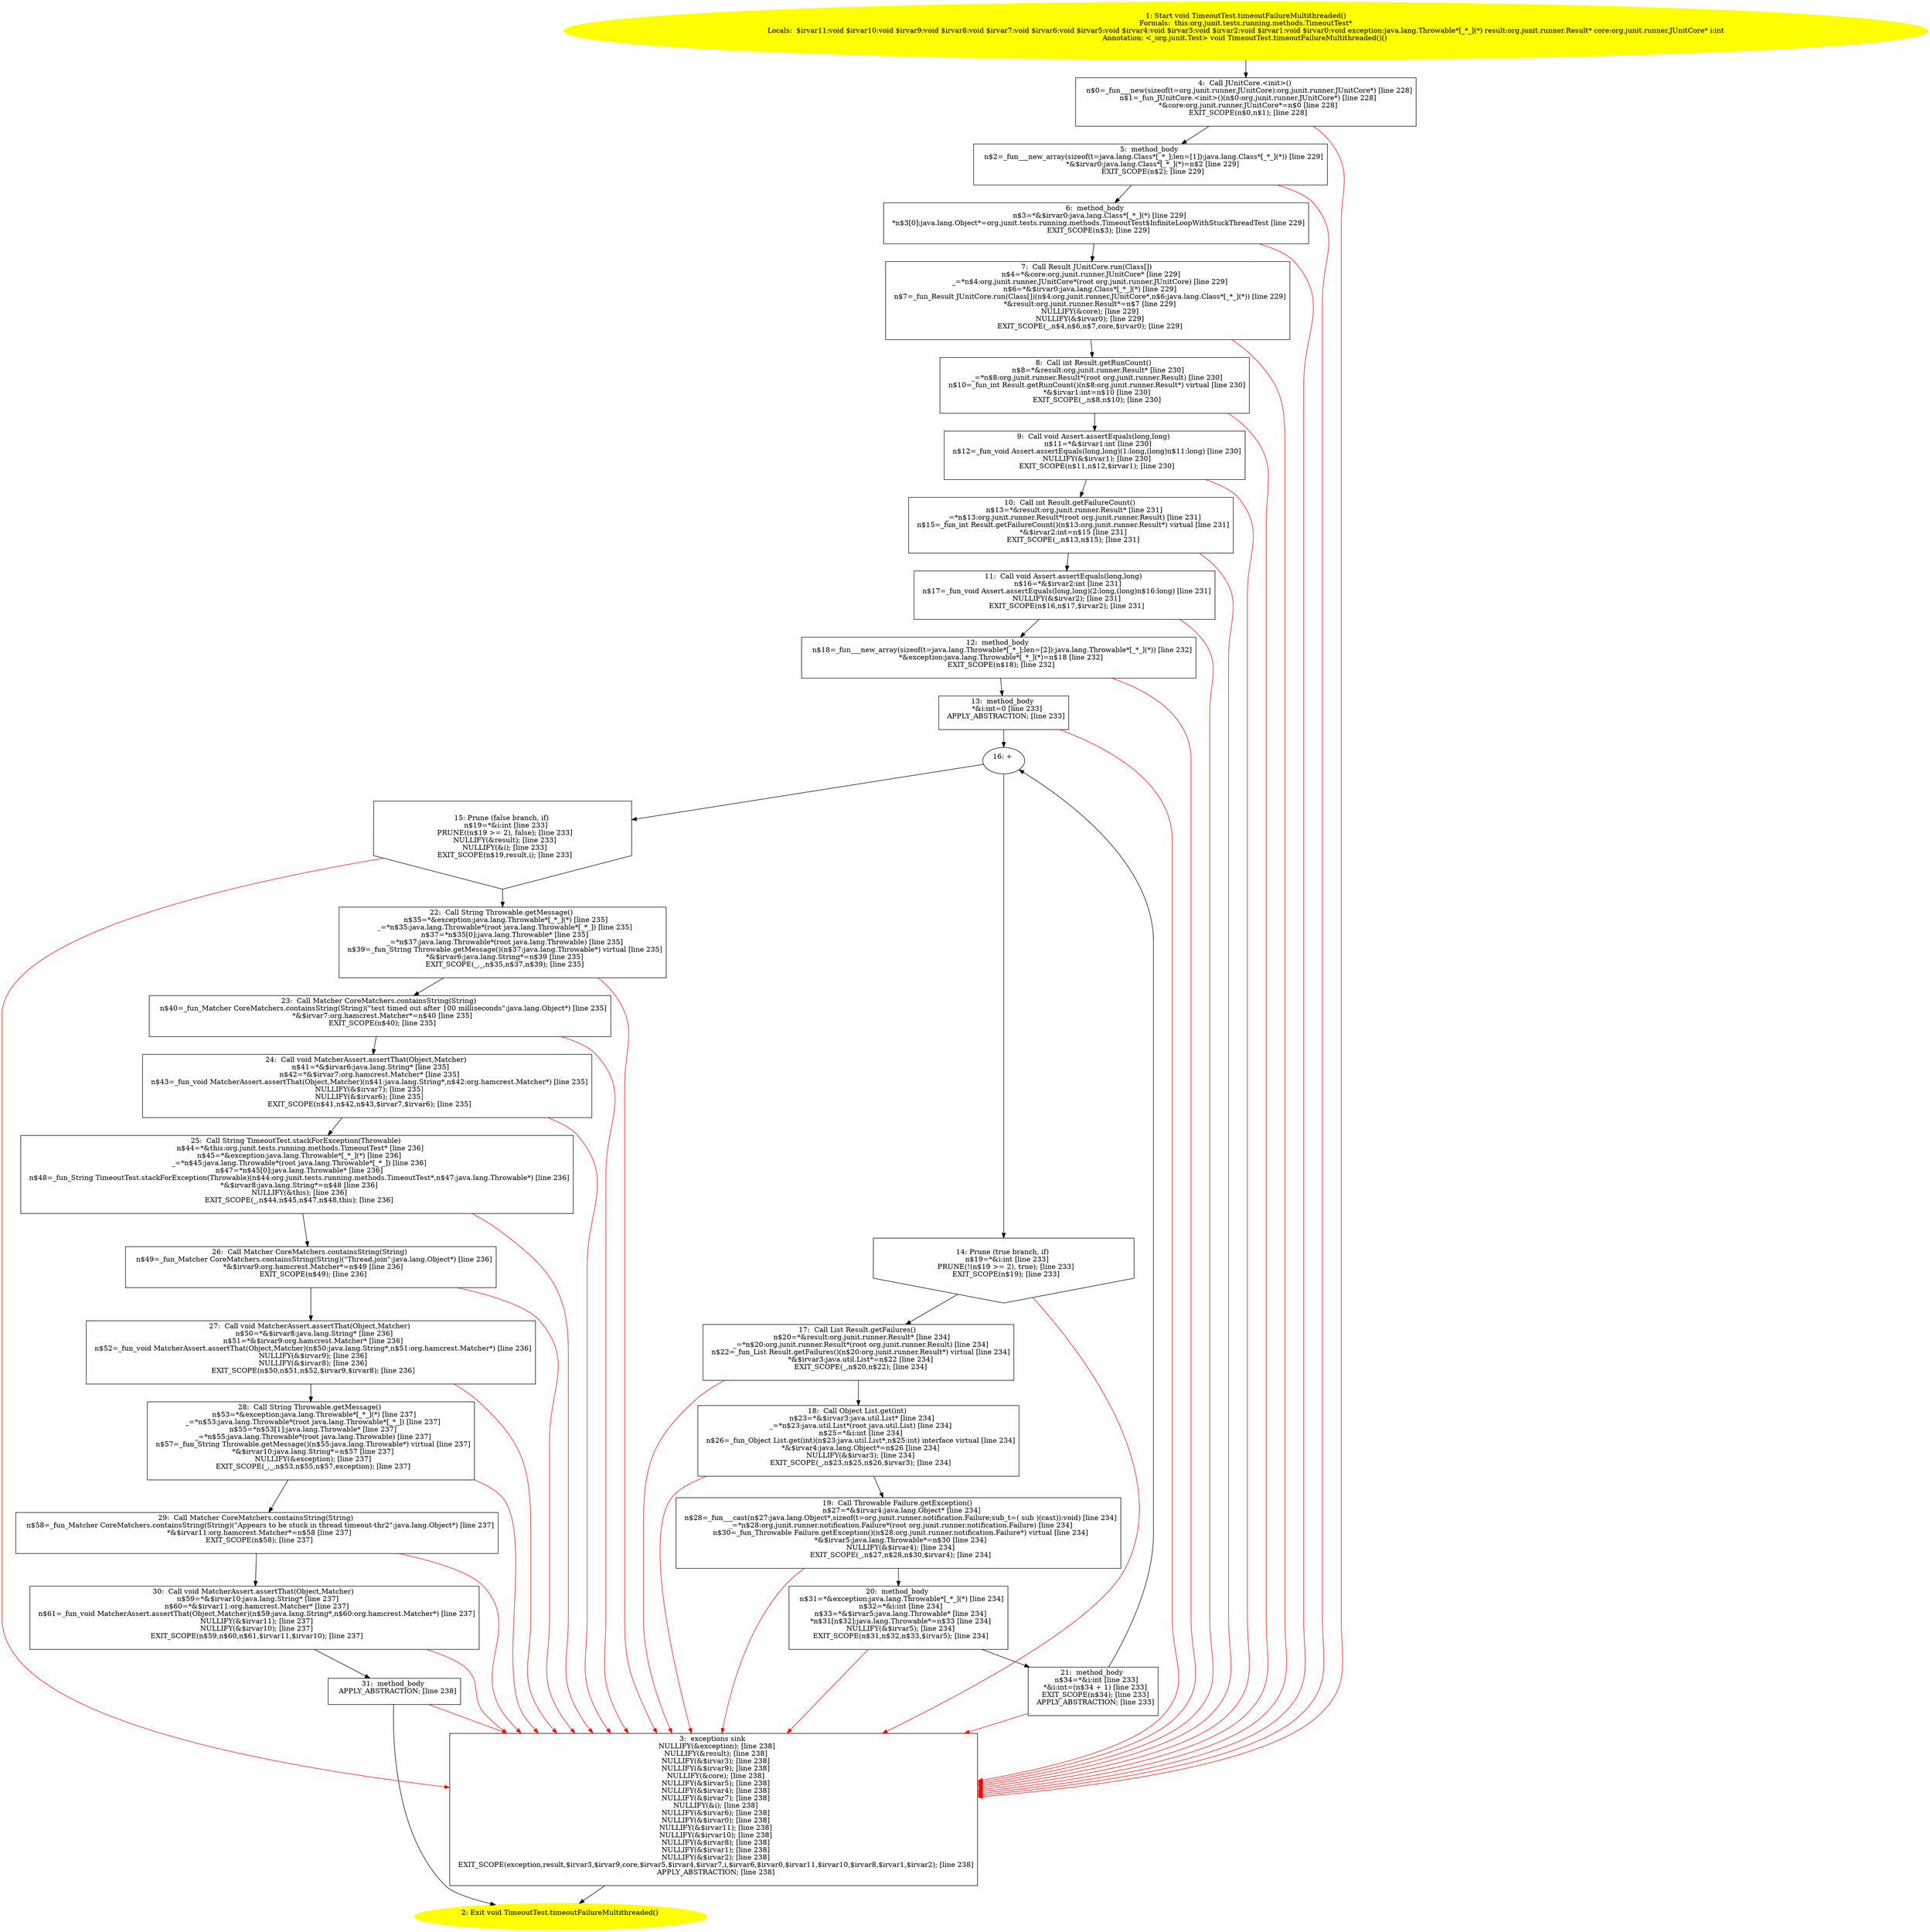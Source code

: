 /* @generated */
digraph cfg {
"org.junit.tests.running.methods.TimeoutTest.timeoutFailureMultithreaded():void.1e477d743178ba69cae33c24a823c7c9_1" [label="1: Start void TimeoutTest.timeoutFailureMultithreaded()\nFormals:  this:org.junit.tests.running.methods.TimeoutTest*\nLocals:  $irvar11:void $irvar10:void $irvar9:void $irvar8:void $irvar7:void $irvar6:void $irvar5:void $irvar4:void $irvar3:void $irvar2:void $irvar1:void $irvar0:void exception:java.lang.Throwable*[_*_](*) result:org.junit.runner.Result* core:org.junit.runner.JUnitCore* i:int\nAnnotation: <_org.junit.Test> void TimeoutTest.timeoutFailureMultithreaded()() \n  " color=yellow style=filled]
	

	 "org.junit.tests.running.methods.TimeoutTest.timeoutFailureMultithreaded():void.1e477d743178ba69cae33c24a823c7c9_1" -> "org.junit.tests.running.methods.TimeoutTest.timeoutFailureMultithreaded():void.1e477d743178ba69cae33c24a823c7c9_4" ;
"org.junit.tests.running.methods.TimeoutTest.timeoutFailureMultithreaded():void.1e477d743178ba69cae33c24a823c7c9_2" [label="2: Exit void TimeoutTest.timeoutFailureMultithreaded() \n  " color=yellow style=filled]
	

"org.junit.tests.running.methods.TimeoutTest.timeoutFailureMultithreaded():void.1e477d743178ba69cae33c24a823c7c9_3" [label="3:  exceptions sink \n   NULLIFY(&exception); [line 238]\n  NULLIFY(&result); [line 238]\n  NULLIFY(&$irvar3); [line 238]\n  NULLIFY(&$irvar9); [line 238]\n  NULLIFY(&core); [line 238]\n  NULLIFY(&$irvar5); [line 238]\n  NULLIFY(&$irvar4); [line 238]\n  NULLIFY(&$irvar7); [line 238]\n  NULLIFY(&i); [line 238]\n  NULLIFY(&$irvar6); [line 238]\n  NULLIFY(&$irvar0); [line 238]\n  NULLIFY(&$irvar11); [line 238]\n  NULLIFY(&$irvar10); [line 238]\n  NULLIFY(&$irvar8); [line 238]\n  NULLIFY(&$irvar1); [line 238]\n  NULLIFY(&$irvar2); [line 238]\n  EXIT_SCOPE(exception,result,$irvar3,$irvar9,core,$irvar5,$irvar4,$irvar7,i,$irvar6,$irvar0,$irvar11,$irvar10,$irvar8,$irvar1,$irvar2); [line 238]\n  APPLY_ABSTRACTION; [line 238]\n " shape="box"]
	

	 "org.junit.tests.running.methods.TimeoutTest.timeoutFailureMultithreaded():void.1e477d743178ba69cae33c24a823c7c9_3" -> "org.junit.tests.running.methods.TimeoutTest.timeoutFailureMultithreaded():void.1e477d743178ba69cae33c24a823c7c9_2" ;
"org.junit.tests.running.methods.TimeoutTest.timeoutFailureMultithreaded():void.1e477d743178ba69cae33c24a823c7c9_4" [label="4:  Call JUnitCore.<init>() \n   n$0=_fun___new(sizeof(t=org.junit.runner.JUnitCore):org.junit.runner.JUnitCore*) [line 228]\n  n$1=_fun_JUnitCore.<init>()(n$0:org.junit.runner.JUnitCore*) [line 228]\n  *&core:org.junit.runner.JUnitCore*=n$0 [line 228]\n  EXIT_SCOPE(n$0,n$1); [line 228]\n " shape="box"]
	

	 "org.junit.tests.running.methods.TimeoutTest.timeoutFailureMultithreaded():void.1e477d743178ba69cae33c24a823c7c9_4" -> "org.junit.tests.running.methods.TimeoutTest.timeoutFailureMultithreaded():void.1e477d743178ba69cae33c24a823c7c9_5" ;
	 "org.junit.tests.running.methods.TimeoutTest.timeoutFailureMultithreaded():void.1e477d743178ba69cae33c24a823c7c9_4" -> "org.junit.tests.running.methods.TimeoutTest.timeoutFailureMultithreaded():void.1e477d743178ba69cae33c24a823c7c9_3" [color="red" ];
"org.junit.tests.running.methods.TimeoutTest.timeoutFailureMultithreaded():void.1e477d743178ba69cae33c24a823c7c9_5" [label="5:  method_body \n   n$2=_fun___new_array(sizeof(t=java.lang.Class*[_*_];len=[1]):java.lang.Class*[_*_](*)) [line 229]\n  *&$irvar0:java.lang.Class*[_*_](*)=n$2 [line 229]\n  EXIT_SCOPE(n$2); [line 229]\n " shape="box"]
	

	 "org.junit.tests.running.methods.TimeoutTest.timeoutFailureMultithreaded():void.1e477d743178ba69cae33c24a823c7c9_5" -> "org.junit.tests.running.methods.TimeoutTest.timeoutFailureMultithreaded():void.1e477d743178ba69cae33c24a823c7c9_6" ;
	 "org.junit.tests.running.methods.TimeoutTest.timeoutFailureMultithreaded():void.1e477d743178ba69cae33c24a823c7c9_5" -> "org.junit.tests.running.methods.TimeoutTest.timeoutFailureMultithreaded():void.1e477d743178ba69cae33c24a823c7c9_3" [color="red" ];
"org.junit.tests.running.methods.TimeoutTest.timeoutFailureMultithreaded():void.1e477d743178ba69cae33c24a823c7c9_6" [label="6:  method_body \n   n$3=*&$irvar0:java.lang.Class*[_*_](*) [line 229]\n  *n$3[0]:java.lang.Object*=org.junit.tests.running.methods.TimeoutTest$InfiniteLoopWithStuckThreadTest [line 229]\n  EXIT_SCOPE(n$3); [line 229]\n " shape="box"]
	

	 "org.junit.tests.running.methods.TimeoutTest.timeoutFailureMultithreaded():void.1e477d743178ba69cae33c24a823c7c9_6" -> "org.junit.tests.running.methods.TimeoutTest.timeoutFailureMultithreaded():void.1e477d743178ba69cae33c24a823c7c9_7" ;
	 "org.junit.tests.running.methods.TimeoutTest.timeoutFailureMultithreaded():void.1e477d743178ba69cae33c24a823c7c9_6" -> "org.junit.tests.running.methods.TimeoutTest.timeoutFailureMultithreaded():void.1e477d743178ba69cae33c24a823c7c9_3" [color="red" ];
"org.junit.tests.running.methods.TimeoutTest.timeoutFailureMultithreaded():void.1e477d743178ba69cae33c24a823c7c9_7" [label="7:  Call Result JUnitCore.run(Class[]) \n   n$4=*&core:org.junit.runner.JUnitCore* [line 229]\n  _=*n$4:org.junit.runner.JUnitCore*(root org.junit.runner.JUnitCore) [line 229]\n  n$6=*&$irvar0:java.lang.Class*[_*_](*) [line 229]\n  n$7=_fun_Result JUnitCore.run(Class[])(n$4:org.junit.runner.JUnitCore*,n$6:java.lang.Class*[_*_](*)) [line 229]\n  *&result:org.junit.runner.Result*=n$7 [line 229]\n  NULLIFY(&core); [line 229]\n  NULLIFY(&$irvar0); [line 229]\n  EXIT_SCOPE(_,n$4,n$6,n$7,core,$irvar0); [line 229]\n " shape="box"]
	

	 "org.junit.tests.running.methods.TimeoutTest.timeoutFailureMultithreaded():void.1e477d743178ba69cae33c24a823c7c9_7" -> "org.junit.tests.running.methods.TimeoutTest.timeoutFailureMultithreaded():void.1e477d743178ba69cae33c24a823c7c9_8" ;
	 "org.junit.tests.running.methods.TimeoutTest.timeoutFailureMultithreaded():void.1e477d743178ba69cae33c24a823c7c9_7" -> "org.junit.tests.running.methods.TimeoutTest.timeoutFailureMultithreaded():void.1e477d743178ba69cae33c24a823c7c9_3" [color="red" ];
"org.junit.tests.running.methods.TimeoutTest.timeoutFailureMultithreaded():void.1e477d743178ba69cae33c24a823c7c9_8" [label="8:  Call int Result.getRunCount() \n   n$8=*&result:org.junit.runner.Result* [line 230]\n  _=*n$8:org.junit.runner.Result*(root org.junit.runner.Result) [line 230]\n  n$10=_fun_int Result.getRunCount()(n$8:org.junit.runner.Result*) virtual [line 230]\n  *&$irvar1:int=n$10 [line 230]\n  EXIT_SCOPE(_,n$8,n$10); [line 230]\n " shape="box"]
	

	 "org.junit.tests.running.methods.TimeoutTest.timeoutFailureMultithreaded():void.1e477d743178ba69cae33c24a823c7c9_8" -> "org.junit.tests.running.methods.TimeoutTest.timeoutFailureMultithreaded():void.1e477d743178ba69cae33c24a823c7c9_9" ;
	 "org.junit.tests.running.methods.TimeoutTest.timeoutFailureMultithreaded():void.1e477d743178ba69cae33c24a823c7c9_8" -> "org.junit.tests.running.methods.TimeoutTest.timeoutFailureMultithreaded():void.1e477d743178ba69cae33c24a823c7c9_3" [color="red" ];
"org.junit.tests.running.methods.TimeoutTest.timeoutFailureMultithreaded():void.1e477d743178ba69cae33c24a823c7c9_9" [label="9:  Call void Assert.assertEquals(long,long) \n   n$11=*&$irvar1:int [line 230]\n  n$12=_fun_void Assert.assertEquals(long,long)(1:long,(long)n$11:long) [line 230]\n  NULLIFY(&$irvar1); [line 230]\n  EXIT_SCOPE(n$11,n$12,$irvar1); [line 230]\n " shape="box"]
	

	 "org.junit.tests.running.methods.TimeoutTest.timeoutFailureMultithreaded():void.1e477d743178ba69cae33c24a823c7c9_9" -> "org.junit.tests.running.methods.TimeoutTest.timeoutFailureMultithreaded():void.1e477d743178ba69cae33c24a823c7c9_10" ;
	 "org.junit.tests.running.methods.TimeoutTest.timeoutFailureMultithreaded():void.1e477d743178ba69cae33c24a823c7c9_9" -> "org.junit.tests.running.methods.TimeoutTest.timeoutFailureMultithreaded():void.1e477d743178ba69cae33c24a823c7c9_3" [color="red" ];
"org.junit.tests.running.methods.TimeoutTest.timeoutFailureMultithreaded():void.1e477d743178ba69cae33c24a823c7c9_10" [label="10:  Call int Result.getFailureCount() \n   n$13=*&result:org.junit.runner.Result* [line 231]\n  _=*n$13:org.junit.runner.Result*(root org.junit.runner.Result) [line 231]\n  n$15=_fun_int Result.getFailureCount()(n$13:org.junit.runner.Result*) virtual [line 231]\n  *&$irvar2:int=n$15 [line 231]\n  EXIT_SCOPE(_,n$13,n$15); [line 231]\n " shape="box"]
	

	 "org.junit.tests.running.methods.TimeoutTest.timeoutFailureMultithreaded():void.1e477d743178ba69cae33c24a823c7c9_10" -> "org.junit.tests.running.methods.TimeoutTest.timeoutFailureMultithreaded():void.1e477d743178ba69cae33c24a823c7c9_11" ;
	 "org.junit.tests.running.methods.TimeoutTest.timeoutFailureMultithreaded():void.1e477d743178ba69cae33c24a823c7c9_10" -> "org.junit.tests.running.methods.TimeoutTest.timeoutFailureMultithreaded():void.1e477d743178ba69cae33c24a823c7c9_3" [color="red" ];
"org.junit.tests.running.methods.TimeoutTest.timeoutFailureMultithreaded():void.1e477d743178ba69cae33c24a823c7c9_11" [label="11:  Call void Assert.assertEquals(long,long) \n   n$16=*&$irvar2:int [line 231]\n  n$17=_fun_void Assert.assertEquals(long,long)(2:long,(long)n$16:long) [line 231]\n  NULLIFY(&$irvar2); [line 231]\n  EXIT_SCOPE(n$16,n$17,$irvar2); [line 231]\n " shape="box"]
	

	 "org.junit.tests.running.methods.TimeoutTest.timeoutFailureMultithreaded():void.1e477d743178ba69cae33c24a823c7c9_11" -> "org.junit.tests.running.methods.TimeoutTest.timeoutFailureMultithreaded():void.1e477d743178ba69cae33c24a823c7c9_12" ;
	 "org.junit.tests.running.methods.TimeoutTest.timeoutFailureMultithreaded():void.1e477d743178ba69cae33c24a823c7c9_11" -> "org.junit.tests.running.methods.TimeoutTest.timeoutFailureMultithreaded():void.1e477d743178ba69cae33c24a823c7c9_3" [color="red" ];
"org.junit.tests.running.methods.TimeoutTest.timeoutFailureMultithreaded():void.1e477d743178ba69cae33c24a823c7c9_12" [label="12:  method_body \n   n$18=_fun___new_array(sizeof(t=java.lang.Throwable*[_*_];len=[2]):java.lang.Throwable*[_*_](*)) [line 232]\n  *&exception:java.lang.Throwable*[_*_](*)=n$18 [line 232]\n  EXIT_SCOPE(n$18); [line 232]\n " shape="box"]
	

	 "org.junit.tests.running.methods.TimeoutTest.timeoutFailureMultithreaded():void.1e477d743178ba69cae33c24a823c7c9_12" -> "org.junit.tests.running.methods.TimeoutTest.timeoutFailureMultithreaded():void.1e477d743178ba69cae33c24a823c7c9_13" ;
	 "org.junit.tests.running.methods.TimeoutTest.timeoutFailureMultithreaded():void.1e477d743178ba69cae33c24a823c7c9_12" -> "org.junit.tests.running.methods.TimeoutTest.timeoutFailureMultithreaded():void.1e477d743178ba69cae33c24a823c7c9_3" [color="red" ];
"org.junit.tests.running.methods.TimeoutTest.timeoutFailureMultithreaded():void.1e477d743178ba69cae33c24a823c7c9_13" [label="13:  method_body \n   *&i:int=0 [line 233]\n  APPLY_ABSTRACTION; [line 233]\n " shape="box"]
	

	 "org.junit.tests.running.methods.TimeoutTest.timeoutFailureMultithreaded():void.1e477d743178ba69cae33c24a823c7c9_13" -> "org.junit.tests.running.methods.TimeoutTest.timeoutFailureMultithreaded():void.1e477d743178ba69cae33c24a823c7c9_16" ;
	 "org.junit.tests.running.methods.TimeoutTest.timeoutFailureMultithreaded():void.1e477d743178ba69cae33c24a823c7c9_13" -> "org.junit.tests.running.methods.TimeoutTest.timeoutFailureMultithreaded():void.1e477d743178ba69cae33c24a823c7c9_3" [color="red" ];
"org.junit.tests.running.methods.TimeoutTest.timeoutFailureMultithreaded():void.1e477d743178ba69cae33c24a823c7c9_14" [label="14: Prune (true branch, if) \n   n$19=*&i:int [line 233]\n  PRUNE(!(n$19 >= 2), true); [line 233]\n  EXIT_SCOPE(n$19); [line 233]\n " shape="invhouse"]
	

	 "org.junit.tests.running.methods.TimeoutTest.timeoutFailureMultithreaded():void.1e477d743178ba69cae33c24a823c7c9_14" -> "org.junit.tests.running.methods.TimeoutTest.timeoutFailureMultithreaded():void.1e477d743178ba69cae33c24a823c7c9_17" ;
	 "org.junit.tests.running.methods.TimeoutTest.timeoutFailureMultithreaded():void.1e477d743178ba69cae33c24a823c7c9_14" -> "org.junit.tests.running.methods.TimeoutTest.timeoutFailureMultithreaded():void.1e477d743178ba69cae33c24a823c7c9_3" [color="red" ];
"org.junit.tests.running.methods.TimeoutTest.timeoutFailureMultithreaded():void.1e477d743178ba69cae33c24a823c7c9_15" [label="15: Prune (false branch, if) \n   n$19=*&i:int [line 233]\n  PRUNE((n$19 >= 2), false); [line 233]\n  NULLIFY(&result); [line 233]\n  NULLIFY(&i); [line 233]\n  EXIT_SCOPE(n$19,result,i); [line 233]\n " shape="invhouse"]
	

	 "org.junit.tests.running.methods.TimeoutTest.timeoutFailureMultithreaded():void.1e477d743178ba69cae33c24a823c7c9_15" -> "org.junit.tests.running.methods.TimeoutTest.timeoutFailureMultithreaded():void.1e477d743178ba69cae33c24a823c7c9_22" ;
	 "org.junit.tests.running.methods.TimeoutTest.timeoutFailureMultithreaded():void.1e477d743178ba69cae33c24a823c7c9_15" -> "org.junit.tests.running.methods.TimeoutTest.timeoutFailureMultithreaded():void.1e477d743178ba69cae33c24a823c7c9_3" [color="red" ];
"org.junit.tests.running.methods.TimeoutTest.timeoutFailureMultithreaded():void.1e477d743178ba69cae33c24a823c7c9_16" [label="16: + \n  " ]
	

	 "org.junit.tests.running.methods.TimeoutTest.timeoutFailureMultithreaded():void.1e477d743178ba69cae33c24a823c7c9_16" -> "org.junit.tests.running.methods.TimeoutTest.timeoutFailureMultithreaded():void.1e477d743178ba69cae33c24a823c7c9_14" ;
	 "org.junit.tests.running.methods.TimeoutTest.timeoutFailureMultithreaded():void.1e477d743178ba69cae33c24a823c7c9_16" -> "org.junit.tests.running.methods.TimeoutTest.timeoutFailureMultithreaded():void.1e477d743178ba69cae33c24a823c7c9_15" ;
"org.junit.tests.running.methods.TimeoutTest.timeoutFailureMultithreaded():void.1e477d743178ba69cae33c24a823c7c9_17" [label="17:  Call List Result.getFailures() \n   n$20=*&result:org.junit.runner.Result* [line 234]\n  _=*n$20:org.junit.runner.Result*(root org.junit.runner.Result) [line 234]\n  n$22=_fun_List Result.getFailures()(n$20:org.junit.runner.Result*) virtual [line 234]\n  *&$irvar3:java.util.List*=n$22 [line 234]\n  EXIT_SCOPE(_,n$20,n$22); [line 234]\n " shape="box"]
	

	 "org.junit.tests.running.methods.TimeoutTest.timeoutFailureMultithreaded():void.1e477d743178ba69cae33c24a823c7c9_17" -> "org.junit.tests.running.methods.TimeoutTest.timeoutFailureMultithreaded():void.1e477d743178ba69cae33c24a823c7c9_18" ;
	 "org.junit.tests.running.methods.TimeoutTest.timeoutFailureMultithreaded():void.1e477d743178ba69cae33c24a823c7c9_17" -> "org.junit.tests.running.methods.TimeoutTest.timeoutFailureMultithreaded():void.1e477d743178ba69cae33c24a823c7c9_3" [color="red" ];
"org.junit.tests.running.methods.TimeoutTest.timeoutFailureMultithreaded():void.1e477d743178ba69cae33c24a823c7c9_18" [label="18:  Call Object List.get(int) \n   n$23=*&$irvar3:java.util.List* [line 234]\n  _=*n$23:java.util.List*(root java.util.List) [line 234]\n  n$25=*&i:int [line 234]\n  n$26=_fun_Object List.get(int)(n$23:java.util.List*,n$25:int) interface virtual [line 234]\n  *&$irvar4:java.lang.Object*=n$26 [line 234]\n  NULLIFY(&$irvar3); [line 234]\n  EXIT_SCOPE(_,n$23,n$25,n$26,$irvar3); [line 234]\n " shape="box"]
	

	 "org.junit.tests.running.methods.TimeoutTest.timeoutFailureMultithreaded():void.1e477d743178ba69cae33c24a823c7c9_18" -> "org.junit.tests.running.methods.TimeoutTest.timeoutFailureMultithreaded():void.1e477d743178ba69cae33c24a823c7c9_19" ;
	 "org.junit.tests.running.methods.TimeoutTest.timeoutFailureMultithreaded():void.1e477d743178ba69cae33c24a823c7c9_18" -> "org.junit.tests.running.methods.TimeoutTest.timeoutFailureMultithreaded():void.1e477d743178ba69cae33c24a823c7c9_3" [color="red" ];
"org.junit.tests.running.methods.TimeoutTest.timeoutFailureMultithreaded():void.1e477d743178ba69cae33c24a823c7c9_19" [label="19:  Call Throwable Failure.getException() \n   n$27=*&$irvar4:java.lang.Object* [line 234]\n  n$28=_fun___cast(n$27:java.lang.Object*,sizeof(t=org.junit.runner.notification.Failure;sub_t=( sub )(cast)):void) [line 234]\n  _=*n$28:org.junit.runner.notification.Failure*(root org.junit.runner.notification.Failure) [line 234]\n  n$30=_fun_Throwable Failure.getException()(n$28:org.junit.runner.notification.Failure*) virtual [line 234]\n  *&$irvar5:java.lang.Throwable*=n$30 [line 234]\n  NULLIFY(&$irvar4); [line 234]\n  EXIT_SCOPE(_,n$27,n$28,n$30,$irvar4); [line 234]\n " shape="box"]
	

	 "org.junit.tests.running.methods.TimeoutTest.timeoutFailureMultithreaded():void.1e477d743178ba69cae33c24a823c7c9_19" -> "org.junit.tests.running.methods.TimeoutTest.timeoutFailureMultithreaded():void.1e477d743178ba69cae33c24a823c7c9_20" ;
	 "org.junit.tests.running.methods.TimeoutTest.timeoutFailureMultithreaded():void.1e477d743178ba69cae33c24a823c7c9_19" -> "org.junit.tests.running.methods.TimeoutTest.timeoutFailureMultithreaded():void.1e477d743178ba69cae33c24a823c7c9_3" [color="red" ];
"org.junit.tests.running.methods.TimeoutTest.timeoutFailureMultithreaded():void.1e477d743178ba69cae33c24a823c7c9_20" [label="20:  method_body \n   n$31=*&exception:java.lang.Throwable*[_*_](*) [line 234]\n  n$32=*&i:int [line 234]\n  n$33=*&$irvar5:java.lang.Throwable* [line 234]\n  *n$31[n$32]:java.lang.Throwable*=n$33 [line 234]\n  NULLIFY(&$irvar5); [line 234]\n  EXIT_SCOPE(n$31,n$32,n$33,$irvar5); [line 234]\n " shape="box"]
	

	 "org.junit.tests.running.methods.TimeoutTest.timeoutFailureMultithreaded():void.1e477d743178ba69cae33c24a823c7c9_20" -> "org.junit.tests.running.methods.TimeoutTest.timeoutFailureMultithreaded():void.1e477d743178ba69cae33c24a823c7c9_21" ;
	 "org.junit.tests.running.methods.TimeoutTest.timeoutFailureMultithreaded():void.1e477d743178ba69cae33c24a823c7c9_20" -> "org.junit.tests.running.methods.TimeoutTest.timeoutFailureMultithreaded():void.1e477d743178ba69cae33c24a823c7c9_3" [color="red" ];
"org.junit.tests.running.methods.TimeoutTest.timeoutFailureMultithreaded():void.1e477d743178ba69cae33c24a823c7c9_21" [label="21:  method_body \n   n$34=*&i:int [line 233]\n  *&i:int=(n$34 + 1) [line 233]\n  EXIT_SCOPE(n$34); [line 233]\n  APPLY_ABSTRACTION; [line 233]\n " shape="box"]
	

	 "org.junit.tests.running.methods.TimeoutTest.timeoutFailureMultithreaded():void.1e477d743178ba69cae33c24a823c7c9_21" -> "org.junit.tests.running.methods.TimeoutTest.timeoutFailureMultithreaded():void.1e477d743178ba69cae33c24a823c7c9_16" ;
	 "org.junit.tests.running.methods.TimeoutTest.timeoutFailureMultithreaded():void.1e477d743178ba69cae33c24a823c7c9_21" -> "org.junit.tests.running.methods.TimeoutTest.timeoutFailureMultithreaded():void.1e477d743178ba69cae33c24a823c7c9_3" [color="red" ];
"org.junit.tests.running.methods.TimeoutTest.timeoutFailureMultithreaded():void.1e477d743178ba69cae33c24a823c7c9_22" [label="22:  Call String Throwable.getMessage() \n   n$35=*&exception:java.lang.Throwable*[_*_](*) [line 235]\n  _=*n$35:java.lang.Throwable*(root java.lang.Throwable*[_*_]) [line 235]\n  n$37=*n$35[0]:java.lang.Throwable* [line 235]\n  _=*n$37:java.lang.Throwable*(root java.lang.Throwable) [line 235]\n  n$39=_fun_String Throwable.getMessage()(n$37:java.lang.Throwable*) virtual [line 235]\n  *&$irvar6:java.lang.String*=n$39 [line 235]\n  EXIT_SCOPE(_,_,n$35,n$37,n$39); [line 235]\n " shape="box"]
	

	 "org.junit.tests.running.methods.TimeoutTest.timeoutFailureMultithreaded():void.1e477d743178ba69cae33c24a823c7c9_22" -> "org.junit.tests.running.methods.TimeoutTest.timeoutFailureMultithreaded():void.1e477d743178ba69cae33c24a823c7c9_23" ;
	 "org.junit.tests.running.methods.TimeoutTest.timeoutFailureMultithreaded():void.1e477d743178ba69cae33c24a823c7c9_22" -> "org.junit.tests.running.methods.TimeoutTest.timeoutFailureMultithreaded():void.1e477d743178ba69cae33c24a823c7c9_3" [color="red" ];
"org.junit.tests.running.methods.TimeoutTest.timeoutFailureMultithreaded():void.1e477d743178ba69cae33c24a823c7c9_23" [label="23:  Call Matcher CoreMatchers.containsString(String) \n   n$40=_fun_Matcher CoreMatchers.containsString(String)(\"test timed out after 100 milliseconds\":java.lang.Object*) [line 235]\n  *&$irvar7:org.hamcrest.Matcher*=n$40 [line 235]\n  EXIT_SCOPE(n$40); [line 235]\n " shape="box"]
	

	 "org.junit.tests.running.methods.TimeoutTest.timeoutFailureMultithreaded():void.1e477d743178ba69cae33c24a823c7c9_23" -> "org.junit.tests.running.methods.TimeoutTest.timeoutFailureMultithreaded():void.1e477d743178ba69cae33c24a823c7c9_24" ;
	 "org.junit.tests.running.methods.TimeoutTest.timeoutFailureMultithreaded():void.1e477d743178ba69cae33c24a823c7c9_23" -> "org.junit.tests.running.methods.TimeoutTest.timeoutFailureMultithreaded():void.1e477d743178ba69cae33c24a823c7c9_3" [color="red" ];
"org.junit.tests.running.methods.TimeoutTest.timeoutFailureMultithreaded():void.1e477d743178ba69cae33c24a823c7c9_24" [label="24:  Call void MatcherAssert.assertThat(Object,Matcher) \n   n$41=*&$irvar6:java.lang.String* [line 235]\n  n$42=*&$irvar7:org.hamcrest.Matcher* [line 235]\n  n$43=_fun_void MatcherAssert.assertThat(Object,Matcher)(n$41:java.lang.String*,n$42:org.hamcrest.Matcher*) [line 235]\n  NULLIFY(&$irvar7); [line 235]\n  NULLIFY(&$irvar6); [line 235]\n  EXIT_SCOPE(n$41,n$42,n$43,$irvar7,$irvar6); [line 235]\n " shape="box"]
	

	 "org.junit.tests.running.methods.TimeoutTest.timeoutFailureMultithreaded():void.1e477d743178ba69cae33c24a823c7c9_24" -> "org.junit.tests.running.methods.TimeoutTest.timeoutFailureMultithreaded():void.1e477d743178ba69cae33c24a823c7c9_25" ;
	 "org.junit.tests.running.methods.TimeoutTest.timeoutFailureMultithreaded():void.1e477d743178ba69cae33c24a823c7c9_24" -> "org.junit.tests.running.methods.TimeoutTest.timeoutFailureMultithreaded():void.1e477d743178ba69cae33c24a823c7c9_3" [color="red" ];
"org.junit.tests.running.methods.TimeoutTest.timeoutFailureMultithreaded():void.1e477d743178ba69cae33c24a823c7c9_25" [label="25:  Call String TimeoutTest.stackForException(Throwable) \n   n$44=*&this:org.junit.tests.running.methods.TimeoutTest* [line 236]\n  n$45=*&exception:java.lang.Throwable*[_*_](*) [line 236]\n  _=*n$45:java.lang.Throwable*(root java.lang.Throwable*[_*_]) [line 236]\n  n$47=*n$45[0]:java.lang.Throwable* [line 236]\n  n$48=_fun_String TimeoutTest.stackForException(Throwable)(n$44:org.junit.tests.running.methods.TimeoutTest*,n$47:java.lang.Throwable*) [line 236]\n  *&$irvar8:java.lang.String*=n$48 [line 236]\n  NULLIFY(&this); [line 236]\n  EXIT_SCOPE(_,n$44,n$45,n$47,n$48,this); [line 236]\n " shape="box"]
	

	 "org.junit.tests.running.methods.TimeoutTest.timeoutFailureMultithreaded():void.1e477d743178ba69cae33c24a823c7c9_25" -> "org.junit.tests.running.methods.TimeoutTest.timeoutFailureMultithreaded():void.1e477d743178ba69cae33c24a823c7c9_26" ;
	 "org.junit.tests.running.methods.TimeoutTest.timeoutFailureMultithreaded():void.1e477d743178ba69cae33c24a823c7c9_25" -> "org.junit.tests.running.methods.TimeoutTest.timeoutFailureMultithreaded():void.1e477d743178ba69cae33c24a823c7c9_3" [color="red" ];
"org.junit.tests.running.methods.TimeoutTest.timeoutFailureMultithreaded():void.1e477d743178ba69cae33c24a823c7c9_26" [label="26:  Call Matcher CoreMatchers.containsString(String) \n   n$49=_fun_Matcher CoreMatchers.containsString(String)(\"Thread.join\":java.lang.Object*) [line 236]\n  *&$irvar9:org.hamcrest.Matcher*=n$49 [line 236]\n  EXIT_SCOPE(n$49); [line 236]\n " shape="box"]
	

	 "org.junit.tests.running.methods.TimeoutTest.timeoutFailureMultithreaded():void.1e477d743178ba69cae33c24a823c7c9_26" -> "org.junit.tests.running.methods.TimeoutTest.timeoutFailureMultithreaded():void.1e477d743178ba69cae33c24a823c7c9_27" ;
	 "org.junit.tests.running.methods.TimeoutTest.timeoutFailureMultithreaded():void.1e477d743178ba69cae33c24a823c7c9_26" -> "org.junit.tests.running.methods.TimeoutTest.timeoutFailureMultithreaded():void.1e477d743178ba69cae33c24a823c7c9_3" [color="red" ];
"org.junit.tests.running.methods.TimeoutTest.timeoutFailureMultithreaded():void.1e477d743178ba69cae33c24a823c7c9_27" [label="27:  Call void MatcherAssert.assertThat(Object,Matcher) \n   n$50=*&$irvar8:java.lang.String* [line 236]\n  n$51=*&$irvar9:org.hamcrest.Matcher* [line 236]\n  n$52=_fun_void MatcherAssert.assertThat(Object,Matcher)(n$50:java.lang.String*,n$51:org.hamcrest.Matcher*) [line 236]\n  NULLIFY(&$irvar9); [line 236]\n  NULLIFY(&$irvar8); [line 236]\n  EXIT_SCOPE(n$50,n$51,n$52,$irvar9,$irvar8); [line 236]\n " shape="box"]
	

	 "org.junit.tests.running.methods.TimeoutTest.timeoutFailureMultithreaded():void.1e477d743178ba69cae33c24a823c7c9_27" -> "org.junit.tests.running.methods.TimeoutTest.timeoutFailureMultithreaded():void.1e477d743178ba69cae33c24a823c7c9_28" ;
	 "org.junit.tests.running.methods.TimeoutTest.timeoutFailureMultithreaded():void.1e477d743178ba69cae33c24a823c7c9_27" -> "org.junit.tests.running.methods.TimeoutTest.timeoutFailureMultithreaded():void.1e477d743178ba69cae33c24a823c7c9_3" [color="red" ];
"org.junit.tests.running.methods.TimeoutTest.timeoutFailureMultithreaded():void.1e477d743178ba69cae33c24a823c7c9_28" [label="28:  Call String Throwable.getMessage() \n   n$53=*&exception:java.lang.Throwable*[_*_](*) [line 237]\n  _=*n$53:java.lang.Throwable*(root java.lang.Throwable*[_*_]) [line 237]\n  n$55=*n$53[1]:java.lang.Throwable* [line 237]\n  _=*n$55:java.lang.Throwable*(root java.lang.Throwable) [line 237]\n  n$57=_fun_String Throwable.getMessage()(n$55:java.lang.Throwable*) virtual [line 237]\n  *&$irvar10:java.lang.String*=n$57 [line 237]\n  NULLIFY(&exception); [line 237]\n  EXIT_SCOPE(_,_,n$53,n$55,n$57,exception); [line 237]\n " shape="box"]
	

	 "org.junit.tests.running.methods.TimeoutTest.timeoutFailureMultithreaded():void.1e477d743178ba69cae33c24a823c7c9_28" -> "org.junit.tests.running.methods.TimeoutTest.timeoutFailureMultithreaded():void.1e477d743178ba69cae33c24a823c7c9_29" ;
	 "org.junit.tests.running.methods.TimeoutTest.timeoutFailureMultithreaded():void.1e477d743178ba69cae33c24a823c7c9_28" -> "org.junit.tests.running.methods.TimeoutTest.timeoutFailureMultithreaded():void.1e477d743178ba69cae33c24a823c7c9_3" [color="red" ];
"org.junit.tests.running.methods.TimeoutTest.timeoutFailureMultithreaded():void.1e477d743178ba69cae33c24a823c7c9_29" [label="29:  Call Matcher CoreMatchers.containsString(String) \n   n$58=_fun_Matcher CoreMatchers.containsString(String)(\"Appears to be stuck in thread timeout-thr2\":java.lang.Object*) [line 237]\n  *&$irvar11:org.hamcrest.Matcher*=n$58 [line 237]\n  EXIT_SCOPE(n$58); [line 237]\n " shape="box"]
	

	 "org.junit.tests.running.methods.TimeoutTest.timeoutFailureMultithreaded():void.1e477d743178ba69cae33c24a823c7c9_29" -> "org.junit.tests.running.methods.TimeoutTest.timeoutFailureMultithreaded():void.1e477d743178ba69cae33c24a823c7c9_30" ;
	 "org.junit.tests.running.methods.TimeoutTest.timeoutFailureMultithreaded():void.1e477d743178ba69cae33c24a823c7c9_29" -> "org.junit.tests.running.methods.TimeoutTest.timeoutFailureMultithreaded():void.1e477d743178ba69cae33c24a823c7c9_3" [color="red" ];
"org.junit.tests.running.methods.TimeoutTest.timeoutFailureMultithreaded():void.1e477d743178ba69cae33c24a823c7c9_30" [label="30:  Call void MatcherAssert.assertThat(Object,Matcher) \n   n$59=*&$irvar10:java.lang.String* [line 237]\n  n$60=*&$irvar11:org.hamcrest.Matcher* [line 237]\n  n$61=_fun_void MatcherAssert.assertThat(Object,Matcher)(n$59:java.lang.String*,n$60:org.hamcrest.Matcher*) [line 237]\n  NULLIFY(&$irvar11); [line 237]\n  NULLIFY(&$irvar10); [line 237]\n  EXIT_SCOPE(n$59,n$60,n$61,$irvar11,$irvar10); [line 237]\n " shape="box"]
	

	 "org.junit.tests.running.methods.TimeoutTest.timeoutFailureMultithreaded():void.1e477d743178ba69cae33c24a823c7c9_30" -> "org.junit.tests.running.methods.TimeoutTest.timeoutFailureMultithreaded():void.1e477d743178ba69cae33c24a823c7c9_31" ;
	 "org.junit.tests.running.methods.TimeoutTest.timeoutFailureMultithreaded():void.1e477d743178ba69cae33c24a823c7c9_30" -> "org.junit.tests.running.methods.TimeoutTest.timeoutFailureMultithreaded():void.1e477d743178ba69cae33c24a823c7c9_3" [color="red" ];
"org.junit.tests.running.methods.TimeoutTest.timeoutFailureMultithreaded():void.1e477d743178ba69cae33c24a823c7c9_31" [label="31:  method_body \n   APPLY_ABSTRACTION; [line 238]\n " shape="box"]
	

	 "org.junit.tests.running.methods.TimeoutTest.timeoutFailureMultithreaded():void.1e477d743178ba69cae33c24a823c7c9_31" -> "org.junit.tests.running.methods.TimeoutTest.timeoutFailureMultithreaded():void.1e477d743178ba69cae33c24a823c7c9_2" ;
	 "org.junit.tests.running.methods.TimeoutTest.timeoutFailureMultithreaded():void.1e477d743178ba69cae33c24a823c7c9_31" -> "org.junit.tests.running.methods.TimeoutTest.timeoutFailureMultithreaded():void.1e477d743178ba69cae33c24a823c7c9_3" [color="red" ];
}
